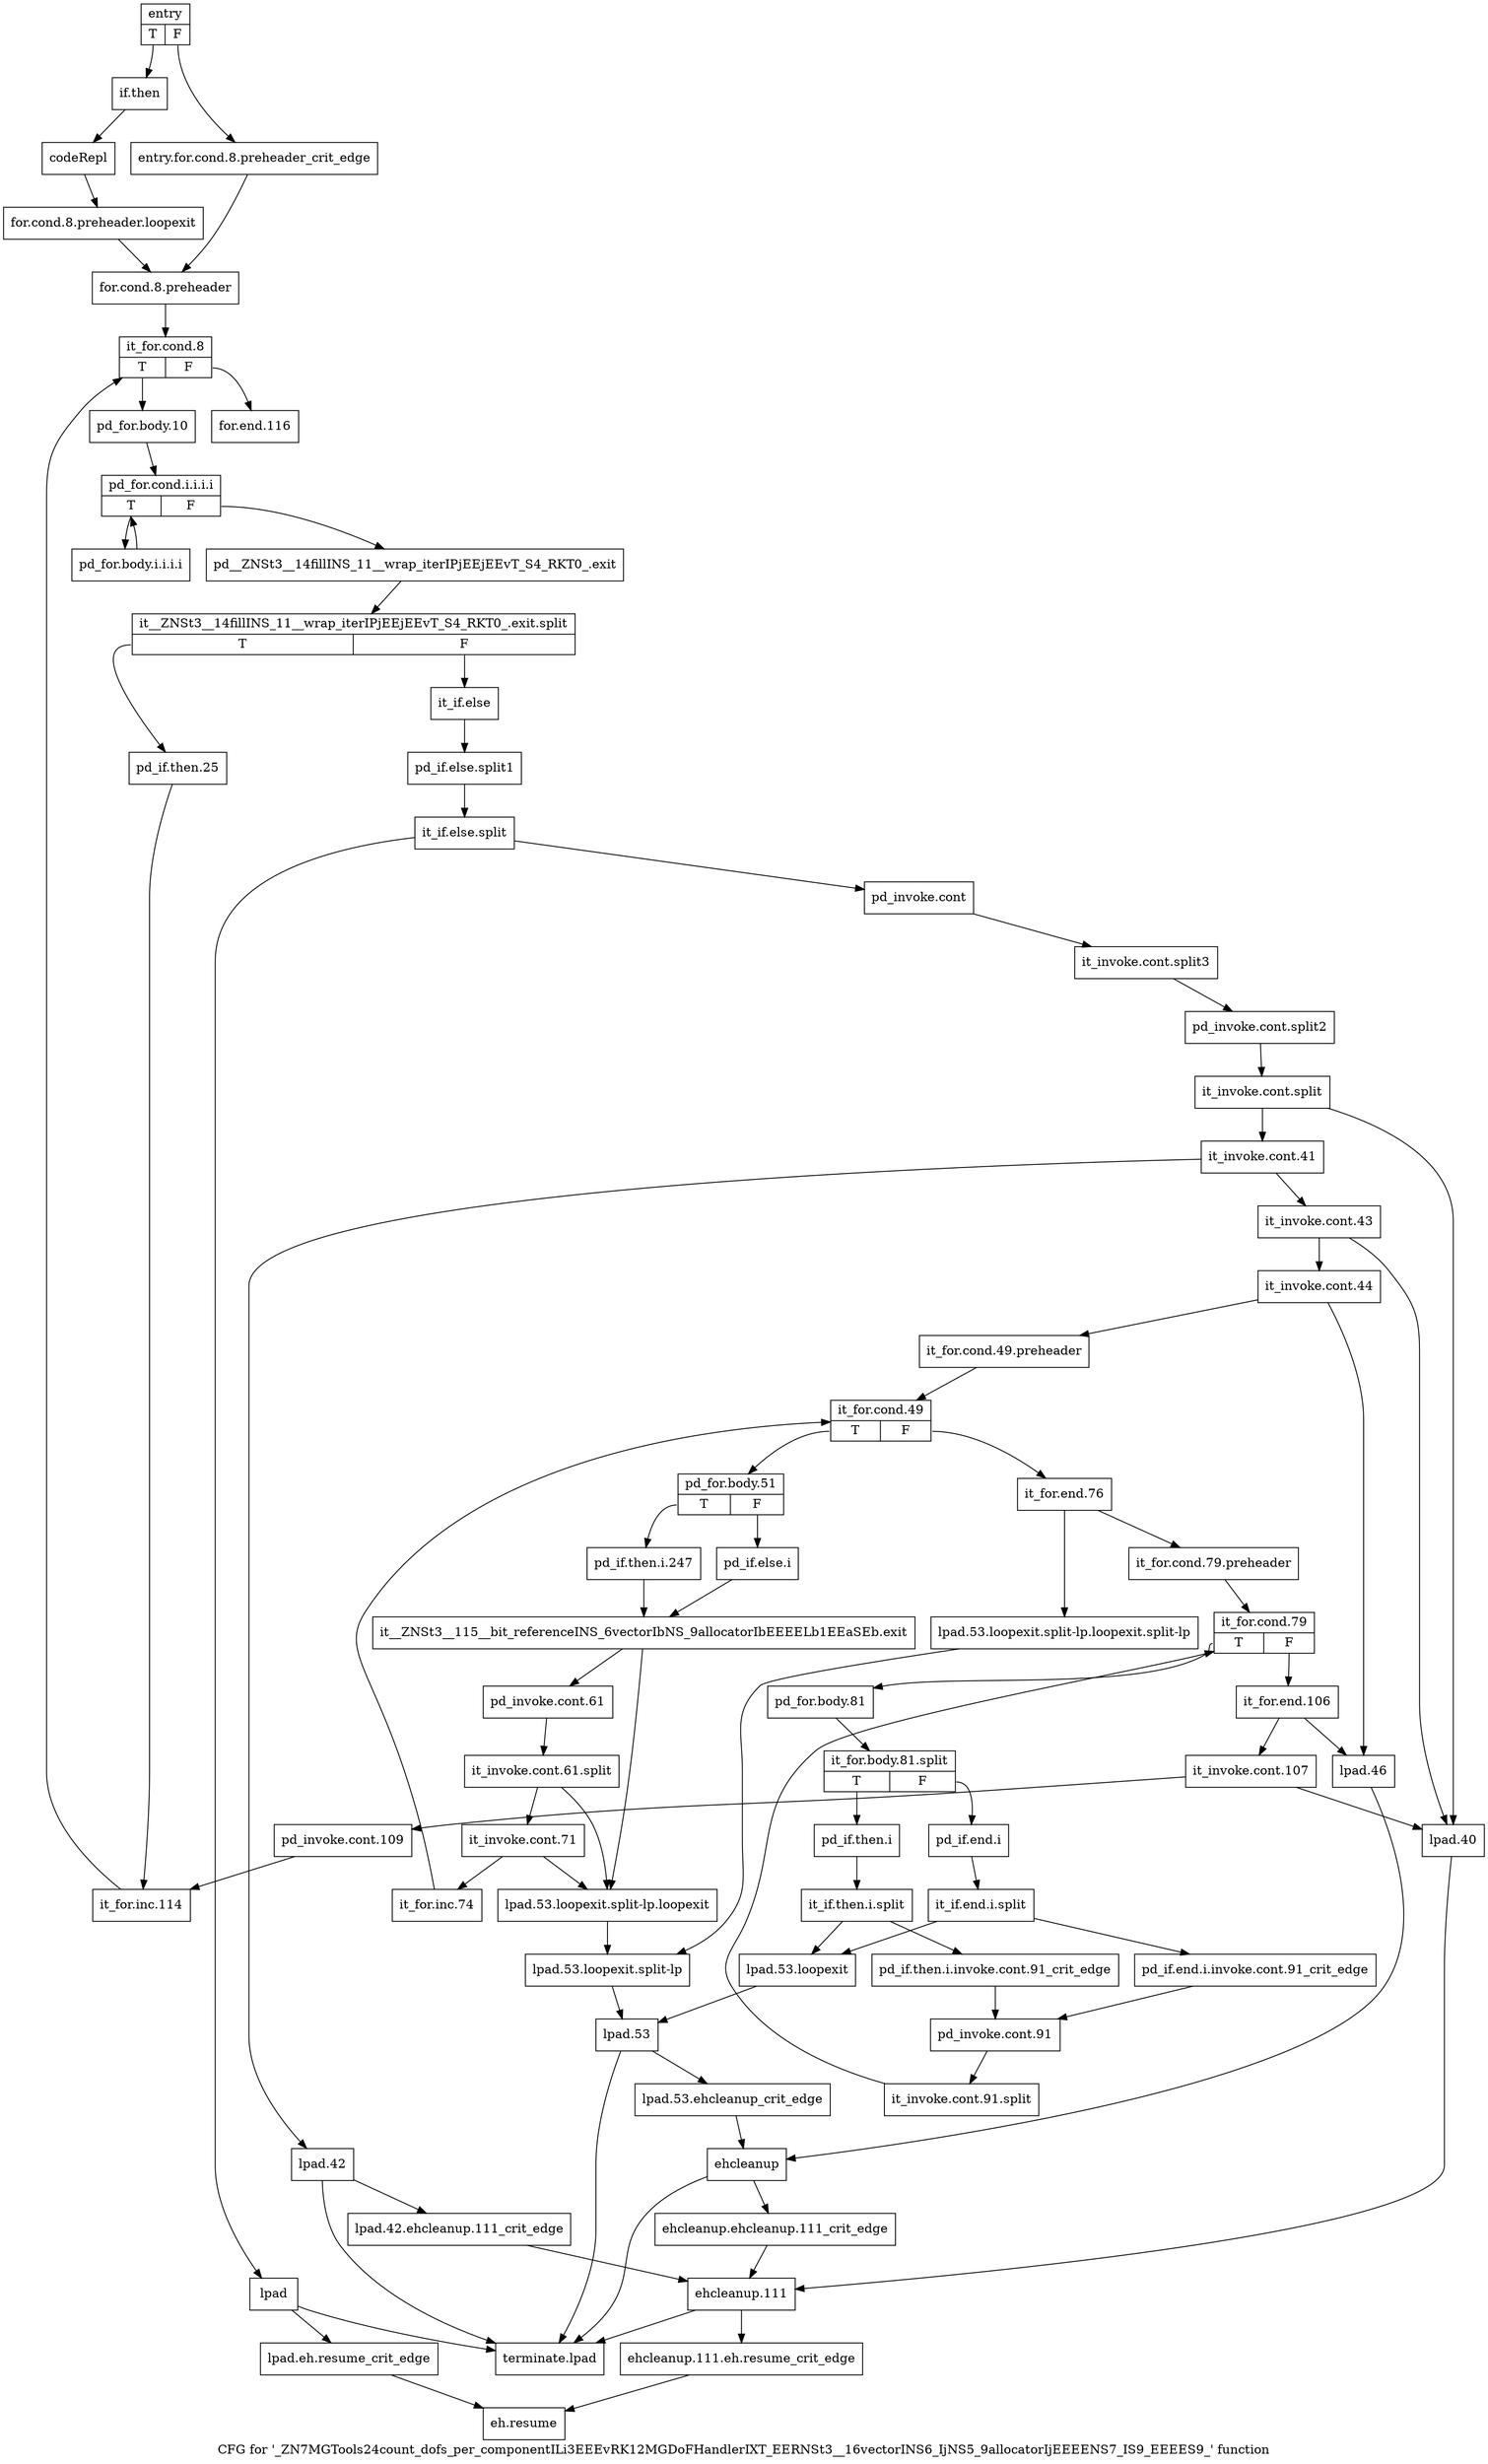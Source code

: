 digraph "CFG for '_ZN7MGTools24count_dofs_per_componentILi3EEEvRK12MGDoFHandlerIXT_EERNSt3__16vectorINS6_IjNS5_9allocatorIjEEEENS7_IS9_EEEES9_' function" {
	label="CFG for '_ZN7MGTools24count_dofs_per_componentILi3EEEvRK12MGDoFHandlerIXT_EERNSt3__16vectorINS6_IjNS5_9allocatorIjEEEENS7_IS9_EEEES9_' function";

	Node0x6442aa0 [shape=record,label="{entry|{<s0>T|<s1>F}}"];
	Node0x6442aa0:s0 -> Node0x6442be0;
	Node0x6442aa0:s1 -> Node0x6442af0;
	Node0x6442af0 [shape=record,label="{entry.for.cond.8.preheader_crit_edge}"];
	Node0x6442af0 -> Node0x6442b90;
	Node0x6442b40 [shape=record,label="{for.cond.8.preheader.loopexit}"];
	Node0x6442b40 -> Node0x6442b90;
	Node0x6442b90 [shape=record,label="{for.cond.8.preheader}"];
	Node0x6442b90 -> Node0x6442c80;
	Node0x6442be0 [shape=record,label="{if.then}"];
	Node0x6442be0 -> Node0x6442c30;
	Node0x6442c30 [shape=record,label="{codeRepl}"];
	Node0x6442c30 -> Node0x6442b40;
	Node0x6442c80 [shape=record,label="{it_for.cond.8|{<s0>T|<s1>F}}"];
	Node0x6442c80:s0 -> Node0x64376a0;
	Node0x6442c80:s1 -> Node0x6446c60;
	Node0x64376a0 [shape=record,label="{pd_for.body.10}"];
	Node0x64376a0 -> Node0x64376f0;
	Node0x64376f0 [shape=record,label="{pd_for.cond.i.i.i.i|{<s0>T|<s1>F}}"];
	Node0x64376f0:s0 -> Node0x6437740;
	Node0x64376f0:s1 -> Node0x6437790;
	Node0x6437740 [shape=record,label="{pd_for.body.i.i.i.i}"];
	Node0x6437740 -> Node0x64376f0;
	Node0x6437790 [shape=record,label="{pd__ZNSt3__14fillINS_11__wrap_iterIPjEEjEEvT_S4_RKT0_.exit}"];
	Node0x6437790 -> Node0xac7ae00;
	Node0xac7ae00 [shape=record,label="{it__ZNSt3__14fillINS_11__wrap_iterIPjEEjEEvT_S4_RKT0_.exit.split|{<s0>T|<s1>F}}"];
	Node0xac7ae00:s0 -> Node0x64377e0;
	Node0xac7ae00:s1 -> Node0x6443bd0;
	Node0x64377e0 [shape=record,label="{pd_if.then.25}"];
	Node0x64377e0 -> Node0x6446c10;
	Node0x6443bd0 [shape=record,label="{it_if.else}"];
	Node0x6443bd0 -> Node0xac7ac20;
	Node0xac7ac20 [shape=record,label="{pd_if.else.split1}"];
	Node0xac7ac20 -> Node0xac7abd0;
	Node0xac7abd0 [shape=record,label="{it_if.else.split}"];
	Node0xac7abd0 -> Node0x6443c20;
	Node0xac7abd0 -> Node0x6444030;
	Node0x6443c20 [shape=record,label="{pd_invoke.cont}"];
	Node0x6443c20 -> Node0xac7ad60;
	Node0xac7ad60 [shape=record,label="{it_invoke.cont.split3}"];
	Node0xac7ad60 -> Node0xac7ac70;
	Node0xac7ac70 [shape=record,label="{pd_invoke.cont.split2}"];
	Node0xac7ac70 -> Node0xac7ab30;
	Node0xac7ab30 [shape=record,label="{it_invoke.cont.split}"];
	Node0xac7ab30 -> Node0x6443c70;
	Node0xac7ab30 -> Node0x64440d0;
	Node0x6443c70 [shape=record,label="{it_invoke.cont.41}"];
	Node0x6443c70 -> Node0x6443cc0;
	Node0x6443c70 -> Node0x6444120;
	Node0x6443cc0 [shape=record,label="{it_invoke.cont.43}"];
	Node0x6443cc0 -> Node0x6443d10;
	Node0x6443cc0 -> Node0x64440d0;
	Node0x6443d10 [shape=record,label="{it_invoke.cont.44}"];
	Node0x6443d10 -> Node0x6443d60;
	Node0x6443d10 -> Node0x64441c0;
	Node0x6443d60 [shape=record,label="{it_for.cond.49.preheader}"];
	Node0x6443d60 -> Node0x6443db0;
	Node0x6443db0 [shape=record,label="{it_for.cond.49|{<s0>T|<s1>F}}"];
	Node0x6443db0:s0 -> Node0x6443e00;
	Node0x6443db0:s1 -> Node0x64443f0;
	Node0x6443e00 [shape=record,label="{pd_for.body.51|{<s0>T|<s1>F}}"];
	Node0x6443e00:s0 -> Node0x6443e50;
	Node0x6443e00:s1 -> Node0x6443ea0;
	Node0x6443e50 [shape=record,label="{pd_if.then.i.247}"];
	Node0x6443e50 -> Node0x6443ef0;
	Node0x6443ea0 [shape=record,label="{pd_if.else.i}"];
	Node0x6443ea0 -> Node0x6443ef0;
	Node0x6443ef0 [shape=record,label="{it__ZNSt3__115__bit_referenceINS_6vectorIbNS_9allocatorIbEEEELb1EEaSEb.exit}"];
	Node0x6443ef0 -> Node0x6443f40;
	Node0x6443ef0 -> Node0x6444260;
	Node0x6443f40 [shape=record,label="{pd_invoke.cont.61}"];
	Node0x6443f40 -> Node0xac7aea0;
	Node0xac7aea0 [shape=record,label="{it_invoke.cont.61.split}"];
	Node0xac7aea0 -> Node0x6443f90;
	Node0xac7aea0 -> Node0x6444260;
	Node0x6443f90 [shape=record,label="{it_invoke.cont.71}"];
	Node0x6443f90 -> Node0x6443fe0;
	Node0x6443f90 -> Node0x6444260;
	Node0x6443fe0 [shape=record,label="{it_for.inc.74}"];
	Node0x6443fe0 -> Node0x6443db0;
	Node0x6444030 [shape=record,label="{lpad}"];
	Node0x6444030 -> Node0x6444080;
	Node0x6444030 -> Node0x6446d00;
	Node0x6444080 [shape=record,label="{lpad.eh.resume_crit_edge}"];
	Node0x6444080 -> Node0x6446cb0;
	Node0x64440d0 [shape=record,label="{lpad.40}"];
	Node0x64440d0 -> Node0x6446b70;
	Node0x6444120 [shape=record,label="{lpad.42}"];
	Node0x6444120 -> Node0x6444170;
	Node0x6444120 -> Node0x6446d00;
	Node0x6444170 [shape=record,label="{lpad.42.ehcleanup.111_crit_edge}"];
	Node0x6444170 -> Node0x6446b70;
	Node0x64441c0 [shape=record,label="{lpad.46}"];
	Node0x64441c0 -> Node0x6446ad0;
	Node0x6444210 [shape=record,label="{lpad.53.loopexit}"];
	Node0x6444210 -> Node0x6444350;
	Node0x6444260 [shape=record,label="{lpad.53.loopexit.split-lp.loopexit}"];
	Node0x6444260 -> Node0x6444300;
	Node0x64442b0 [shape=record,label="{lpad.53.loopexit.split-lp.loopexit.split-lp}"];
	Node0x64442b0 -> Node0x6444300;
	Node0x6444300 [shape=record,label="{lpad.53.loopexit.split-lp}"];
	Node0x6444300 -> Node0x6444350;
	Node0x6444350 [shape=record,label="{lpad.53}"];
	Node0x6444350 -> Node0x64443a0;
	Node0x6444350 -> Node0x6446d00;
	Node0x64443a0 [shape=record,label="{lpad.53.ehcleanup_crit_edge}"];
	Node0x64443a0 -> Node0x6446ad0;
	Node0x64443f0 [shape=record,label="{it_for.end.76}"];
	Node0x64443f0 -> Node0x6444440;
	Node0x64443f0 -> Node0x64442b0;
	Node0x6444440 [shape=record,label="{it_for.cond.79.preheader}"];
	Node0x6444440 -> Node0x6444490;
	Node0x6444490 [shape=record,label="{it_for.cond.79|{<s0>T|<s1>F}}"];
	Node0x6444490:s0 -> Node0x64444e0;
	Node0x6444490:s1 -> Node0x64469e0;
	Node0x64444e0 [shape=record,label="{pd_for.body.81}"];
	Node0x64444e0 -> Node0xa091d80;
	Node0xa091d80 [shape=record,label="{it_for.body.81.split|{<s0>T|<s1>F}}"];
	Node0xa091d80:s0 -> Node0x6444530;
	Node0xa091d80:s1 -> Node0x64445d0;
	Node0x6444530 [shape=record,label="{pd_if.then.i}"];
	Node0x6444530 -> Node0xac7ad10;
	Node0xac7ad10 [shape=record,label="{it_if.then.i.split}"];
	Node0xac7ad10 -> Node0x6444580;
	Node0xac7ad10 -> Node0x6444210;
	Node0x6444580 [shape=record,label="{pd_if.then.i.invoke.cont.91_crit_edge}"];
	Node0x6444580 -> Node0x6446990;
	Node0x64445d0 [shape=record,label="{pd_if.end.i}"];
	Node0x64445d0 -> Node0xacfa460;
	Node0xacfa460 [shape=record,label="{it_if.end.i.split}"];
	Node0xacfa460 -> Node0x6446940;
	Node0xacfa460 -> Node0x6444210;
	Node0x6446940 [shape=record,label="{pd_if.end.i.invoke.cont.91_crit_edge}"];
	Node0x6446940 -> Node0x6446990;
	Node0x6446990 [shape=record,label="{pd_invoke.cont.91}"];
	Node0x6446990 -> Node0xabeda40;
	Node0xabeda40 [shape=record,label="{it_invoke.cont.91.split}"];
	Node0xabeda40 -> Node0x6444490;
	Node0x64469e0 [shape=record,label="{it_for.end.106}"];
	Node0x64469e0 -> Node0x6446a30;
	Node0x64469e0 -> Node0x64441c0;
	Node0x6446a30 [shape=record,label="{it_invoke.cont.107}"];
	Node0x6446a30 -> Node0x6446a80;
	Node0x6446a30 -> Node0x64440d0;
	Node0x6446a80 [shape=record,label="{pd_invoke.cont.109}"];
	Node0x6446a80 -> Node0x6446c10;
	Node0x6446ad0 [shape=record,label="{ehcleanup}"];
	Node0x6446ad0 -> Node0x6446b20;
	Node0x6446ad0 -> Node0x6446d00;
	Node0x6446b20 [shape=record,label="{ehcleanup.ehcleanup.111_crit_edge}"];
	Node0x6446b20 -> Node0x6446b70;
	Node0x6446b70 [shape=record,label="{ehcleanup.111}"];
	Node0x6446b70 -> Node0x6446bc0;
	Node0x6446b70 -> Node0x6446d00;
	Node0x6446bc0 [shape=record,label="{ehcleanup.111.eh.resume_crit_edge}"];
	Node0x6446bc0 -> Node0x6446cb0;
	Node0x6446c10 [shape=record,label="{it_for.inc.114}"];
	Node0x6446c10 -> Node0x6442c80;
	Node0x6446c60 [shape=record,label="{for.end.116}"];
	Node0x6446cb0 [shape=record,label="{eh.resume}"];
	Node0x6446d00 [shape=record,label="{terminate.lpad}"];
}
